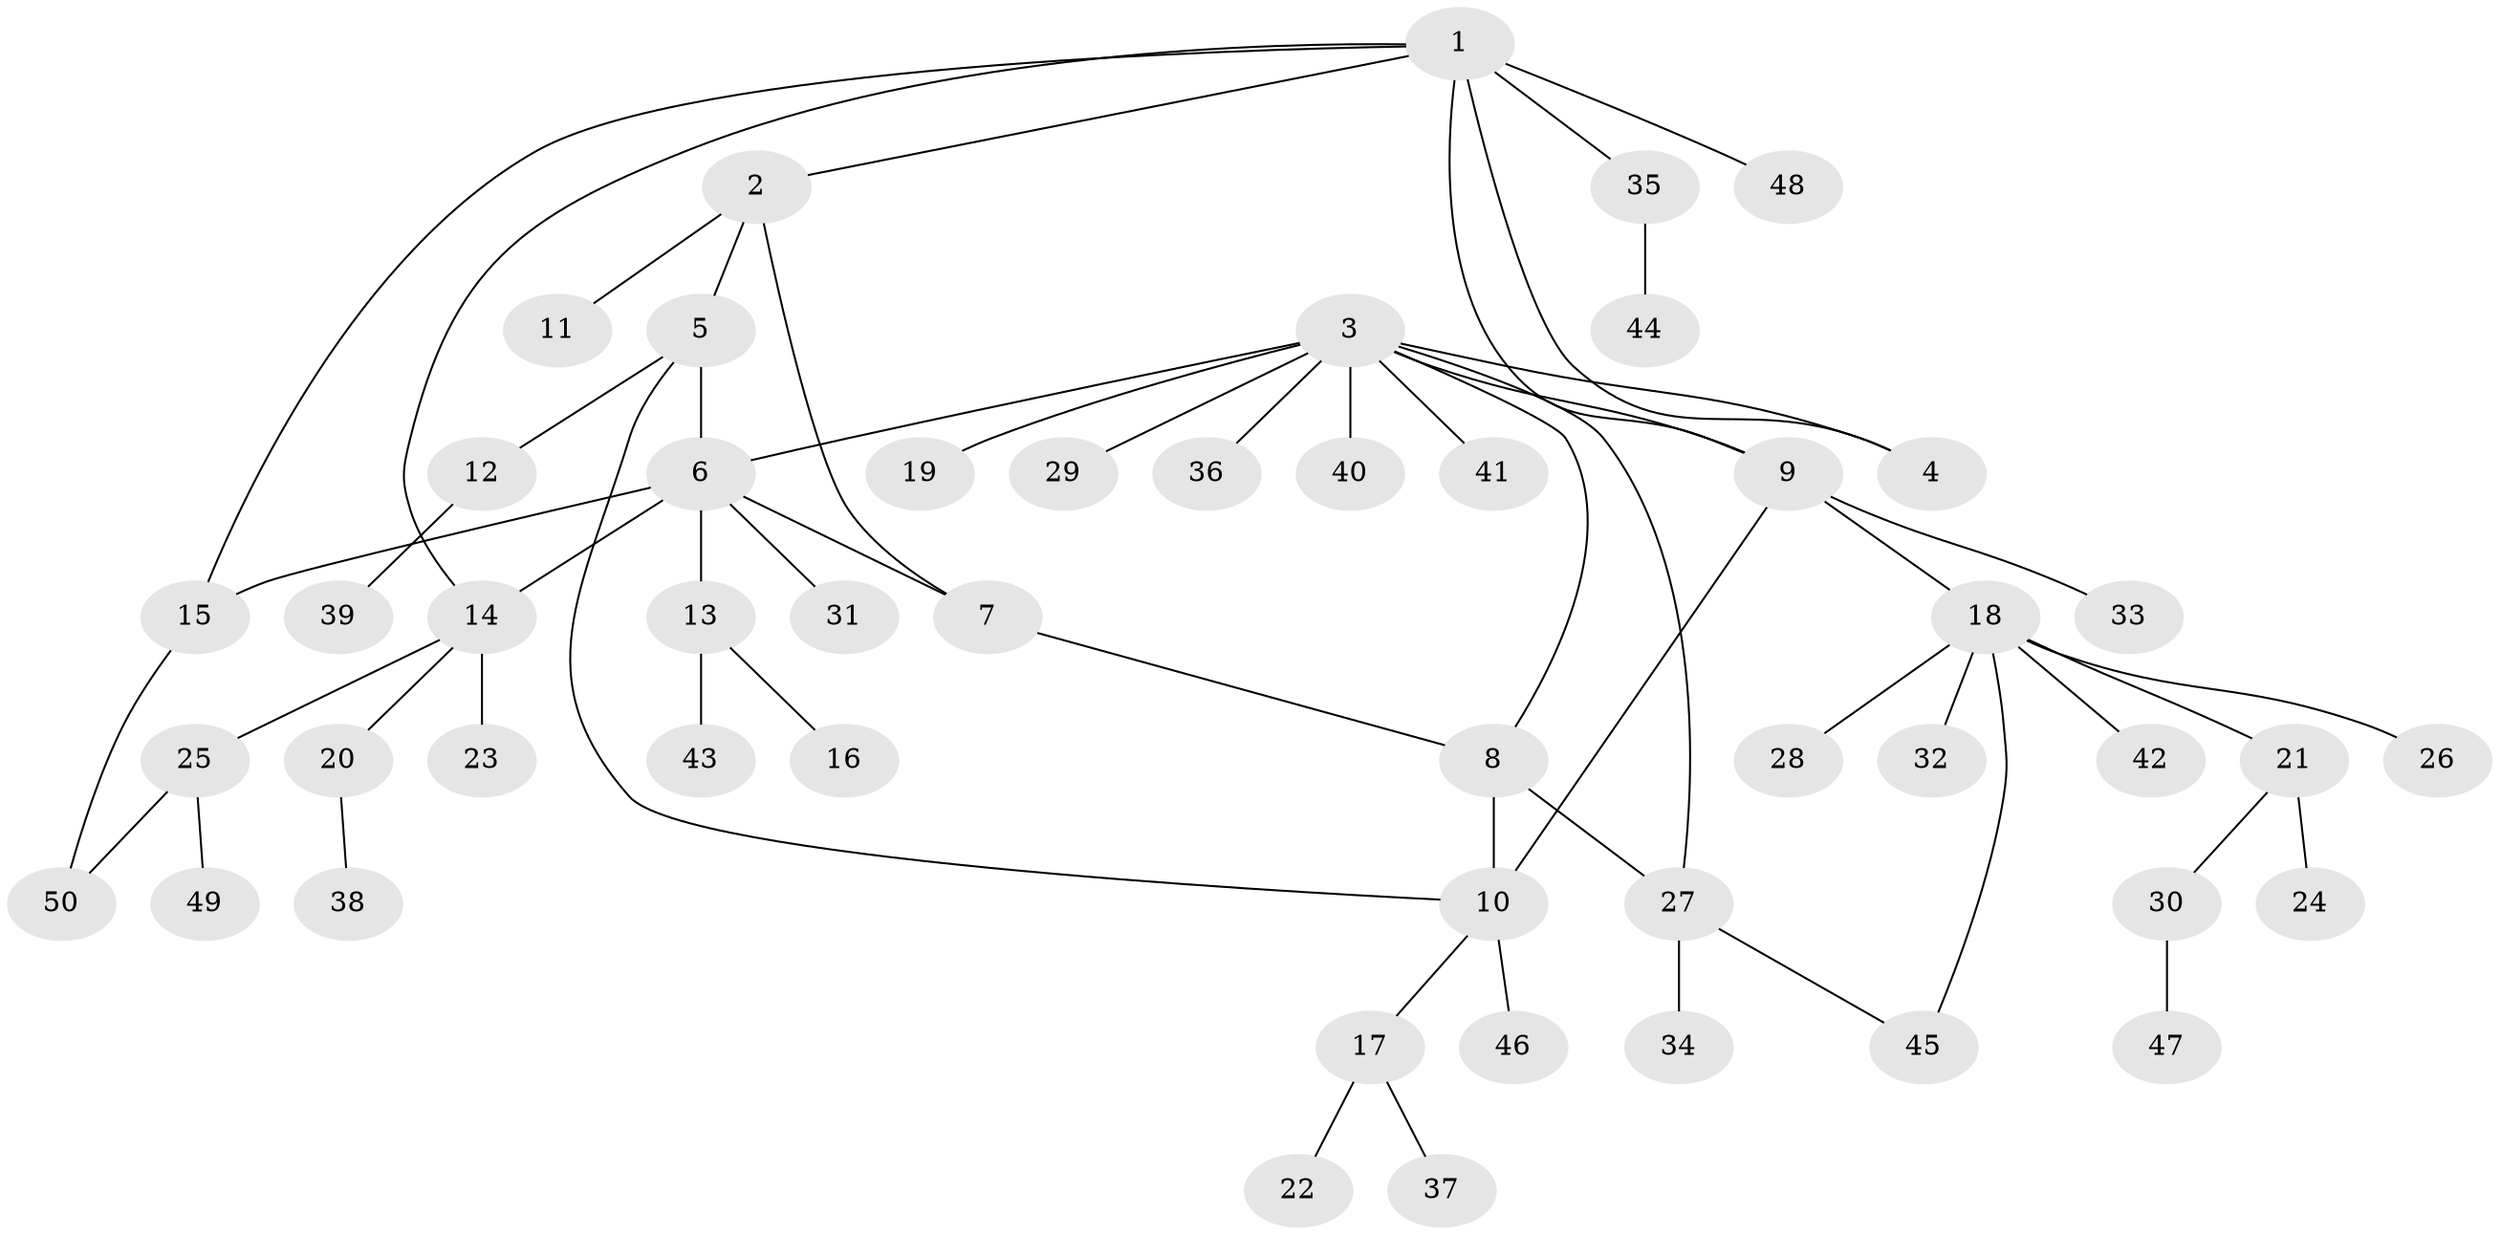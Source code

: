 // Generated by graph-tools (version 1.1) at 2025/50/03/09/25 03:50:36]
// undirected, 50 vertices, 60 edges
graph export_dot {
graph [start="1"]
  node [color=gray90,style=filled];
  1;
  2;
  3;
  4;
  5;
  6;
  7;
  8;
  9;
  10;
  11;
  12;
  13;
  14;
  15;
  16;
  17;
  18;
  19;
  20;
  21;
  22;
  23;
  24;
  25;
  26;
  27;
  28;
  29;
  30;
  31;
  32;
  33;
  34;
  35;
  36;
  37;
  38;
  39;
  40;
  41;
  42;
  43;
  44;
  45;
  46;
  47;
  48;
  49;
  50;
  1 -- 2;
  1 -- 4;
  1 -- 9;
  1 -- 14;
  1 -- 15;
  1 -- 35;
  1 -- 48;
  2 -- 5;
  2 -- 7;
  2 -- 11;
  3 -- 4;
  3 -- 6;
  3 -- 8;
  3 -- 9;
  3 -- 19;
  3 -- 27;
  3 -- 29;
  3 -- 36;
  3 -- 40;
  3 -- 41;
  5 -- 6;
  5 -- 10;
  5 -- 12;
  6 -- 7;
  6 -- 13;
  6 -- 14;
  6 -- 15;
  6 -- 31;
  7 -- 8;
  8 -- 10;
  8 -- 27;
  9 -- 10;
  9 -- 18;
  9 -- 33;
  10 -- 17;
  10 -- 46;
  12 -- 39;
  13 -- 16;
  13 -- 43;
  14 -- 20;
  14 -- 23;
  14 -- 25;
  15 -- 50;
  17 -- 22;
  17 -- 37;
  18 -- 21;
  18 -- 26;
  18 -- 28;
  18 -- 32;
  18 -- 42;
  18 -- 45;
  20 -- 38;
  21 -- 24;
  21 -- 30;
  25 -- 49;
  25 -- 50;
  27 -- 34;
  27 -- 45;
  30 -- 47;
  35 -- 44;
}
